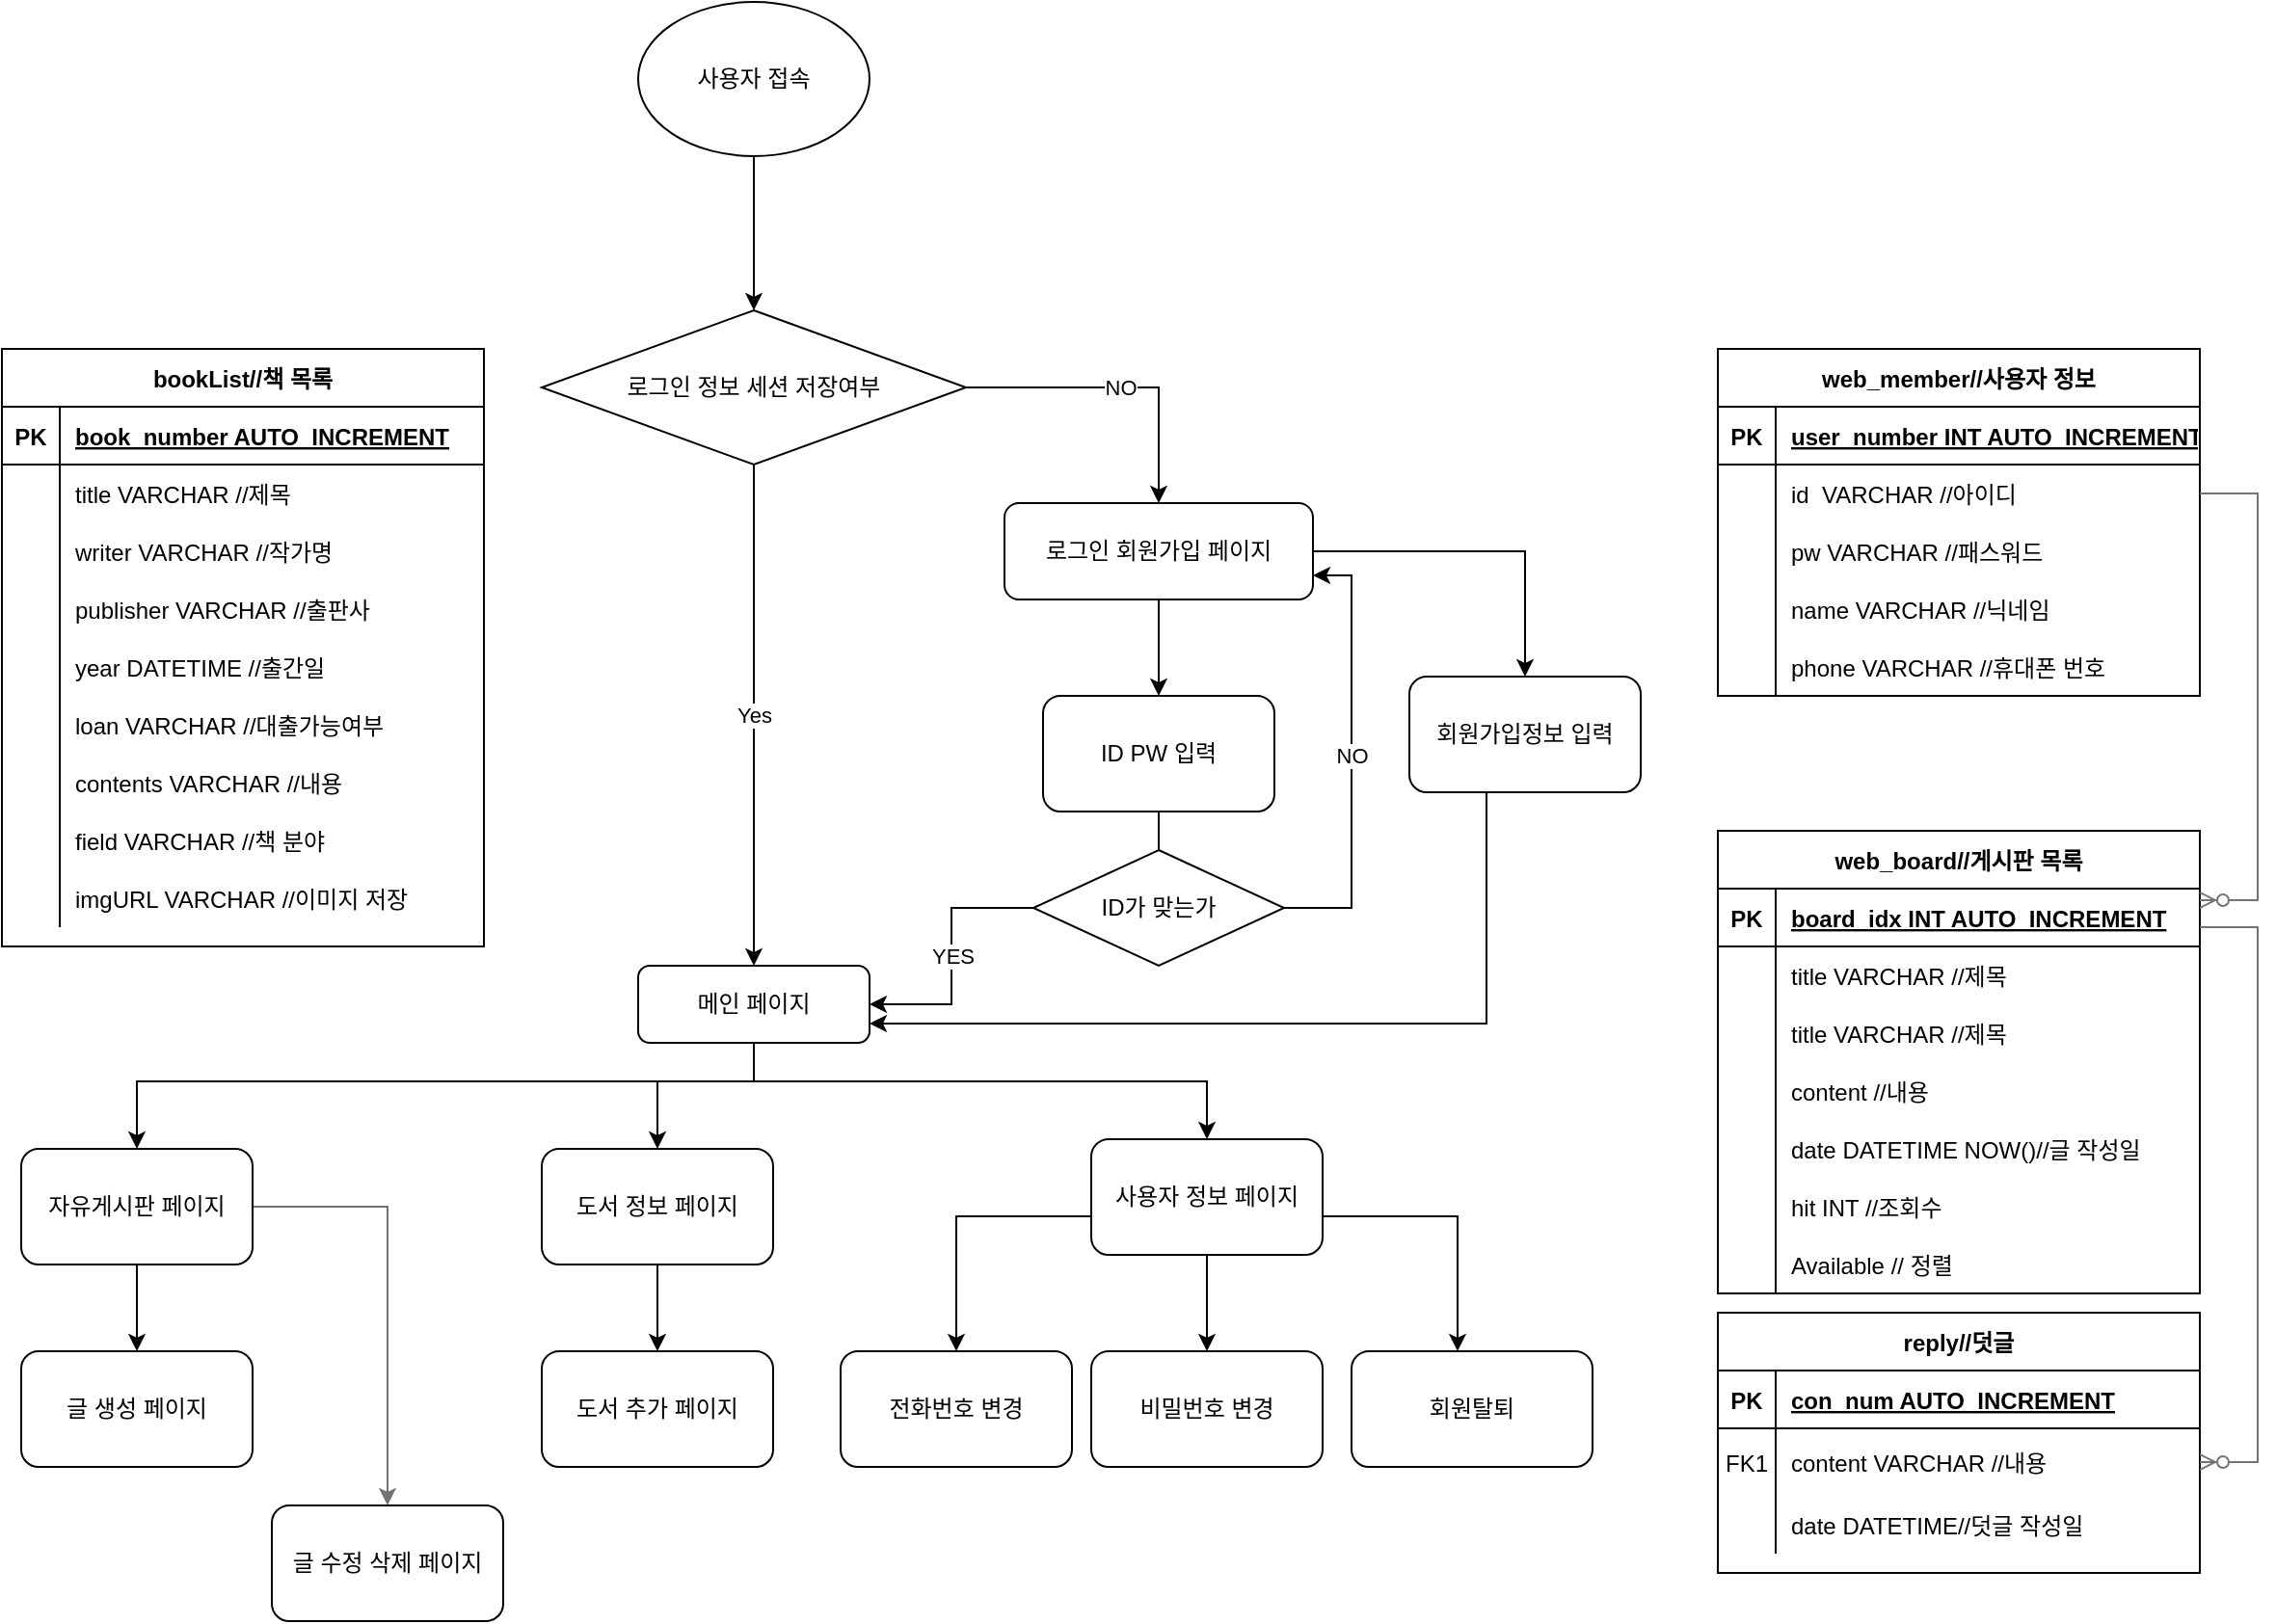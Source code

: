 <mxfile version="15.7.3" type="github">
  <diagram id="R2lEEEUBdFMjLlhIrx00" name="Page-1">
    <mxGraphModel dx="2912" dy="2264" grid="1" gridSize="10" guides="1" tooltips="1" connect="1" arrows="1" fold="1" page="1" pageScale="1" pageWidth="850" pageHeight="1100" math="0" shadow="0" extFonts="Permanent Marker^https://fonts.googleapis.com/css?family=Permanent+Marker">
      <root>
        <mxCell id="0" />
        <mxCell id="1" parent="0" />
        <mxCell id="C-vyLk0tnHw3VtMMgP7b-2" value="reply//덧글" style="shape=table;startSize=30;container=1;collapsible=1;childLayout=tableLayout;fixedRows=1;rowLines=0;fontStyle=1;align=center;resizeLast=1;" parent="1" vertex="1">
          <mxGeometry x="500" y="150" width="250" height="135" as="geometry" />
        </mxCell>
        <mxCell id="C-vyLk0tnHw3VtMMgP7b-3" value="" style="shape=partialRectangle;collapsible=0;dropTarget=0;pointerEvents=0;fillColor=none;points=[[0,0.5],[1,0.5]];portConstraint=eastwest;top=0;left=0;right=0;bottom=1;" parent="C-vyLk0tnHw3VtMMgP7b-2" vertex="1">
          <mxGeometry y="30" width="250" height="30" as="geometry" />
        </mxCell>
        <mxCell id="C-vyLk0tnHw3VtMMgP7b-4" value="PK" style="shape=partialRectangle;overflow=hidden;connectable=0;fillColor=none;top=0;left=0;bottom=0;right=0;fontStyle=1;" parent="C-vyLk0tnHw3VtMMgP7b-3" vertex="1">
          <mxGeometry width="30" height="30" as="geometry">
            <mxRectangle width="30" height="30" as="alternateBounds" />
          </mxGeometry>
        </mxCell>
        <mxCell id="C-vyLk0tnHw3VtMMgP7b-5" value="con_num AUTO_INCREMENT" style="shape=partialRectangle;overflow=hidden;connectable=0;fillColor=none;top=0;left=0;bottom=0;right=0;align=left;spacingLeft=6;fontStyle=5;" parent="C-vyLk0tnHw3VtMMgP7b-3" vertex="1">
          <mxGeometry x="30" width="220" height="30" as="geometry">
            <mxRectangle width="220" height="30" as="alternateBounds" />
          </mxGeometry>
        </mxCell>
        <mxCell id="C-vyLk0tnHw3VtMMgP7b-6" value="" style="shape=partialRectangle;collapsible=0;dropTarget=0;pointerEvents=0;fillColor=none;points=[[0,0.5],[1,0.5]];portConstraint=eastwest;top=0;left=0;right=0;bottom=0;" parent="C-vyLk0tnHw3VtMMgP7b-2" vertex="1">
          <mxGeometry y="60" width="250" height="35" as="geometry" />
        </mxCell>
        <mxCell id="C-vyLk0tnHw3VtMMgP7b-7" value="FK1" style="shape=partialRectangle;overflow=hidden;connectable=0;fillColor=none;top=0;left=0;bottom=0;right=0;" parent="C-vyLk0tnHw3VtMMgP7b-6" vertex="1">
          <mxGeometry width="30" height="35" as="geometry">
            <mxRectangle width="30" height="35" as="alternateBounds" />
          </mxGeometry>
        </mxCell>
        <mxCell id="C-vyLk0tnHw3VtMMgP7b-8" value="content VARCHAR //내용" style="shape=partialRectangle;overflow=hidden;connectable=0;fillColor=none;top=0;left=0;bottom=0;right=0;align=left;spacingLeft=6;" parent="C-vyLk0tnHw3VtMMgP7b-6" vertex="1">
          <mxGeometry x="30" width="220" height="35" as="geometry">
            <mxRectangle width="220" height="35" as="alternateBounds" />
          </mxGeometry>
        </mxCell>
        <mxCell id="C-vyLk0tnHw3VtMMgP7b-9" value="" style="shape=partialRectangle;collapsible=0;dropTarget=0;pointerEvents=0;fillColor=none;points=[[0,0.5],[1,0.5]];portConstraint=eastwest;top=0;left=0;right=0;bottom=0;" parent="C-vyLk0tnHw3VtMMgP7b-2" vertex="1">
          <mxGeometry y="95" width="250" height="30" as="geometry" />
        </mxCell>
        <mxCell id="C-vyLk0tnHw3VtMMgP7b-10" value="" style="shape=partialRectangle;overflow=hidden;connectable=0;fillColor=none;top=0;left=0;bottom=0;right=0;" parent="C-vyLk0tnHw3VtMMgP7b-9" vertex="1">
          <mxGeometry width="30" height="30" as="geometry">
            <mxRectangle width="30" height="30" as="alternateBounds" />
          </mxGeometry>
        </mxCell>
        <mxCell id="C-vyLk0tnHw3VtMMgP7b-11" value="date DATETIME//덧글 작성일" style="shape=partialRectangle;overflow=hidden;connectable=0;fillColor=none;top=0;left=0;bottom=0;right=0;align=left;spacingLeft=6;" parent="C-vyLk0tnHw3VtMMgP7b-9" vertex="1">
          <mxGeometry x="30" width="220" height="30" as="geometry">
            <mxRectangle width="220" height="30" as="alternateBounds" />
          </mxGeometry>
        </mxCell>
        <mxCell id="C-vyLk0tnHw3VtMMgP7b-13" value="web_member//사용자 정보" style="shape=table;startSize=30;container=1;collapsible=1;childLayout=tableLayout;fixedRows=1;rowLines=0;fontStyle=1;align=center;resizeLast=1;" parent="1" vertex="1">
          <mxGeometry x="500" y="-350" width="250" height="180" as="geometry" />
        </mxCell>
        <mxCell id="C-vyLk0tnHw3VtMMgP7b-14" value="" style="shape=partialRectangle;collapsible=0;dropTarget=0;pointerEvents=0;fillColor=none;points=[[0,0.5],[1,0.5]];portConstraint=eastwest;top=0;left=0;right=0;bottom=1;" parent="C-vyLk0tnHw3VtMMgP7b-13" vertex="1">
          <mxGeometry y="30" width="250" height="30" as="geometry" />
        </mxCell>
        <mxCell id="C-vyLk0tnHw3VtMMgP7b-15" value="PK" style="shape=partialRectangle;overflow=hidden;connectable=0;fillColor=none;top=0;left=0;bottom=0;right=0;fontStyle=1;" parent="C-vyLk0tnHw3VtMMgP7b-14" vertex="1">
          <mxGeometry width="30" height="30" as="geometry">
            <mxRectangle width="30" height="30" as="alternateBounds" />
          </mxGeometry>
        </mxCell>
        <mxCell id="C-vyLk0tnHw3VtMMgP7b-16" value="user_number INT AUTO_INCREMENT" style="shape=partialRectangle;overflow=hidden;connectable=0;fillColor=none;top=0;left=0;bottom=0;right=0;align=left;spacingLeft=6;fontStyle=5;" parent="C-vyLk0tnHw3VtMMgP7b-14" vertex="1">
          <mxGeometry x="30" width="220" height="30" as="geometry">
            <mxRectangle width="220" height="30" as="alternateBounds" />
          </mxGeometry>
        </mxCell>
        <mxCell id="C-vyLk0tnHw3VtMMgP7b-17" value="" style="shape=partialRectangle;collapsible=0;dropTarget=0;pointerEvents=0;fillColor=none;points=[[0,0.5],[1,0.5]];portConstraint=eastwest;top=0;left=0;right=0;bottom=0;" parent="C-vyLk0tnHw3VtMMgP7b-13" vertex="1">
          <mxGeometry y="60" width="250" height="30" as="geometry" />
        </mxCell>
        <mxCell id="C-vyLk0tnHw3VtMMgP7b-18" value="" style="shape=partialRectangle;overflow=hidden;connectable=0;fillColor=none;top=0;left=0;bottom=0;right=0;" parent="C-vyLk0tnHw3VtMMgP7b-17" vertex="1">
          <mxGeometry width="30" height="30" as="geometry">
            <mxRectangle width="30" height="30" as="alternateBounds" />
          </mxGeometry>
        </mxCell>
        <mxCell id="C-vyLk0tnHw3VtMMgP7b-19" value="id  VARCHAR //아이디" style="shape=partialRectangle;overflow=hidden;connectable=0;fillColor=none;top=0;left=0;bottom=0;right=0;align=left;spacingLeft=6;" parent="C-vyLk0tnHw3VtMMgP7b-17" vertex="1">
          <mxGeometry x="30" width="220" height="30" as="geometry">
            <mxRectangle width="220" height="30" as="alternateBounds" />
          </mxGeometry>
        </mxCell>
        <mxCell id="C-vyLk0tnHw3VtMMgP7b-20" value="" style="shape=partialRectangle;collapsible=0;dropTarget=0;pointerEvents=0;fillColor=none;points=[[0,0.5],[1,0.5]];portConstraint=eastwest;top=0;left=0;right=0;bottom=0;" parent="C-vyLk0tnHw3VtMMgP7b-13" vertex="1">
          <mxGeometry y="90" width="250" height="30" as="geometry" />
        </mxCell>
        <mxCell id="C-vyLk0tnHw3VtMMgP7b-21" value="" style="shape=partialRectangle;overflow=hidden;connectable=0;fillColor=none;top=0;left=0;bottom=0;right=0;" parent="C-vyLk0tnHw3VtMMgP7b-20" vertex="1">
          <mxGeometry width="30" height="30" as="geometry">
            <mxRectangle width="30" height="30" as="alternateBounds" />
          </mxGeometry>
        </mxCell>
        <mxCell id="C-vyLk0tnHw3VtMMgP7b-22" value="pw VARCHAR //패스워드" style="shape=partialRectangle;overflow=hidden;connectable=0;fillColor=none;top=0;left=0;bottom=0;right=0;align=left;spacingLeft=6;" parent="C-vyLk0tnHw3VtMMgP7b-20" vertex="1">
          <mxGeometry x="30" width="220" height="30" as="geometry">
            <mxRectangle width="220" height="30" as="alternateBounds" />
          </mxGeometry>
        </mxCell>
        <mxCell id="sw15iH2NUpxJOWpQ1w6c-12" value="" style="shape=partialRectangle;collapsible=0;dropTarget=0;pointerEvents=0;fillColor=none;top=0;left=0;bottom=0;right=0;points=[[0,0.5],[1,0.5]];portConstraint=eastwest;" vertex="1" parent="C-vyLk0tnHw3VtMMgP7b-13">
          <mxGeometry y="120" width="250" height="30" as="geometry" />
        </mxCell>
        <mxCell id="sw15iH2NUpxJOWpQ1w6c-13" value="" style="shape=partialRectangle;connectable=0;fillColor=none;top=0;left=0;bottom=0;right=0;fontStyle=0;overflow=hidden;" vertex="1" parent="sw15iH2NUpxJOWpQ1w6c-12">
          <mxGeometry width="30" height="30" as="geometry">
            <mxRectangle width="30" height="30" as="alternateBounds" />
          </mxGeometry>
        </mxCell>
        <mxCell id="sw15iH2NUpxJOWpQ1w6c-14" value="name VARCHAR //닉네임" style="shape=partialRectangle;connectable=0;fillColor=none;top=0;left=0;bottom=0;right=0;align=left;spacingLeft=6;fontStyle=0;overflow=hidden;" vertex="1" parent="sw15iH2NUpxJOWpQ1w6c-12">
          <mxGeometry x="30" width="220" height="30" as="geometry">
            <mxRectangle width="220" height="30" as="alternateBounds" />
          </mxGeometry>
        </mxCell>
        <mxCell id="sw15iH2NUpxJOWpQ1w6c-15" value="" style="shape=partialRectangle;collapsible=0;dropTarget=0;pointerEvents=0;fillColor=none;top=0;left=0;bottom=0;right=0;points=[[0,0.5],[1,0.5]];portConstraint=eastwest;" vertex="1" parent="C-vyLk0tnHw3VtMMgP7b-13">
          <mxGeometry y="150" width="250" height="30" as="geometry" />
        </mxCell>
        <mxCell id="sw15iH2NUpxJOWpQ1w6c-16" value="" style="shape=partialRectangle;connectable=0;fillColor=none;top=0;left=0;bottom=0;right=0;editable=1;overflow=hidden;" vertex="1" parent="sw15iH2NUpxJOWpQ1w6c-15">
          <mxGeometry width="30" height="30" as="geometry">
            <mxRectangle width="30" height="30" as="alternateBounds" />
          </mxGeometry>
        </mxCell>
        <mxCell id="sw15iH2NUpxJOWpQ1w6c-17" value="phone VARCHAR //휴대폰 번호" style="shape=partialRectangle;connectable=0;fillColor=none;top=0;left=0;bottom=0;right=0;align=left;spacingLeft=6;overflow=hidden;" vertex="1" parent="sw15iH2NUpxJOWpQ1w6c-15">
          <mxGeometry x="30" width="220" height="30" as="geometry">
            <mxRectangle width="220" height="30" as="alternateBounds" />
          </mxGeometry>
        </mxCell>
        <mxCell id="C-vyLk0tnHw3VtMMgP7b-23" value="bookList//책 목록" style="shape=table;startSize=30;container=1;collapsible=1;childLayout=tableLayout;fixedRows=1;rowLines=0;fontStyle=1;align=center;resizeLast=1;" parent="1" vertex="1">
          <mxGeometry x="-390" y="-350" width="250" height="310" as="geometry" />
        </mxCell>
        <mxCell id="C-vyLk0tnHw3VtMMgP7b-24" value="" style="shape=partialRectangle;collapsible=0;dropTarget=0;pointerEvents=0;fillColor=none;points=[[0,0.5],[1,0.5]];portConstraint=eastwest;top=0;left=0;right=0;bottom=1;" parent="C-vyLk0tnHw3VtMMgP7b-23" vertex="1">
          <mxGeometry y="30" width="250" height="30" as="geometry" />
        </mxCell>
        <mxCell id="C-vyLk0tnHw3VtMMgP7b-25" value="PK" style="shape=partialRectangle;overflow=hidden;connectable=0;fillColor=none;top=0;left=0;bottom=0;right=0;fontStyle=1;" parent="C-vyLk0tnHw3VtMMgP7b-24" vertex="1">
          <mxGeometry width="30" height="30" as="geometry">
            <mxRectangle width="30" height="30" as="alternateBounds" />
          </mxGeometry>
        </mxCell>
        <mxCell id="C-vyLk0tnHw3VtMMgP7b-26" value="book_number AUTO_INCREMENT" style="shape=partialRectangle;overflow=hidden;connectable=0;fillColor=none;top=0;left=0;bottom=0;right=0;align=left;spacingLeft=6;fontStyle=5;" parent="C-vyLk0tnHw3VtMMgP7b-24" vertex="1">
          <mxGeometry x="30" width="220" height="30" as="geometry">
            <mxRectangle width="220" height="30" as="alternateBounds" />
          </mxGeometry>
        </mxCell>
        <mxCell id="sw15iH2NUpxJOWpQ1w6c-37" value="" style="shape=partialRectangle;collapsible=0;dropTarget=0;pointerEvents=0;fillColor=none;top=0;left=0;bottom=0;right=0;points=[[0,0.5],[1,0.5]];portConstraint=eastwest;" vertex="1" parent="C-vyLk0tnHw3VtMMgP7b-23">
          <mxGeometry y="60" width="250" height="30" as="geometry" />
        </mxCell>
        <mxCell id="sw15iH2NUpxJOWpQ1w6c-38" value="" style="shape=partialRectangle;connectable=0;fillColor=none;top=0;left=0;bottom=0;right=0;editable=1;overflow=hidden;" vertex="1" parent="sw15iH2NUpxJOWpQ1w6c-37">
          <mxGeometry width="30" height="30" as="geometry">
            <mxRectangle width="30" height="30" as="alternateBounds" />
          </mxGeometry>
        </mxCell>
        <mxCell id="sw15iH2NUpxJOWpQ1w6c-39" value="title VARCHAR //제목" style="shape=partialRectangle;connectable=0;fillColor=none;top=0;left=0;bottom=0;right=0;align=left;spacingLeft=6;overflow=hidden;" vertex="1" parent="sw15iH2NUpxJOWpQ1w6c-37">
          <mxGeometry x="30" width="220" height="30" as="geometry">
            <mxRectangle width="220" height="30" as="alternateBounds" />
          </mxGeometry>
        </mxCell>
        <mxCell id="sw15iH2NUpxJOWpQ1w6c-40" value="" style="shape=partialRectangle;collapsible=0;dropTarget=0;pointerEvents=0;fillColor=none;top=0;left=0;bottom=0;right=0;points=[[0,0.5],[1,0.5]];portConstraint=eastwest;" vertex="1" parent="C-vyLk0tnHw3VtMMgP7b-23">
          <mxGeometry y="90" width="250" height="30" as="geometry" />
        </mxCell>
        <mxCell id="sw15iH2NUpxJOWpQ1w6c-41" value="" style="shape=partialRectangle;connectable=0;fillColor=none;top=0;left=0;bottom=0;right=0;editable=1;overflow=hidden;" vertex="1" parent="sw15iH2NUpxJOWpQ1w6c-40">
          <mxGeometry width="30" height="30" as="geometry">
            <mxRectangle width="30" height="30" as="alternateBounds" />
          </mxGeometry>
        </mxCell>
        <mxCell id="sw15iH2NUpxJOWpQ1w6c-42" value="writer VARCHAR //작가명" style="shape=partialRectangle;connectable=0;fillColor=none;top=0;left=0;bottom=0;right=0;align=left;spacingLeft=6;overflow=hidden;" vertex="1" parent="sw15iH2NUpxJOWpQ1w6c-40">
          <mxGeometry x="30" width="220" height="30" as="geometry">
            <mxRectangle width="220" height="30" as="alternateBounds" />
          </mxGeometry>
        </mxCell>
        <mxCell id="sw15iH2NUpxJOWpQ1w6c-43" value="" style="shape=partialRectangle;collapsible=0;dropTarget=0;pointerEvents=0;fillColor=none;top=0;left=0;bottom=0;right=0;points=[[0,0.5],[1,0.5]];portConstraint=eastwest;" vertex="1" parent="C-vyLk0tnHw3VtMMgP7b-23">
          <mxGeometry y="120" width="250" height="30" as="geometry" />
        </mxCell>
        <mxCell id="sw15iH2NUpxJOWpQ1w6c-44" value="" style="shape=partialRectangle;connectable=0;fillColor=none;top=0;left=0;bottom=0;right=0;editable=1;overflow=hidden;" vertex="1" parent="sw15iH2NUpxJOWpQ1w6c-43">
          <mxGeometry width="30" height="30" as="geometry">
            <mxRectangle width="30" height="30" as="alternateBounds" />
          </mxGeometry>
        </mxCell>
        <mxCell id="sw15iH2NUpxJOWpQ1w6c-45" value="publisher VARCHAR //출판사" style="shape=partialRectangle;connectable=0;fillColor=none;top=0;left=0;bottom=0;right=0;align=left;spacingLeft=6;overflow=hidden;" vertex="1" parent="sw15iH2NUpxJOWpQ1w6c-43">
          <mxGeometry x="30" width="220" height="30" as="geometry">
            <mxRectangle width="220" height="30" as="alternateBounds" />
          </mxGeometry>
        </mxCell>
        <mxCell id="sw15iH2NUpxJOWpQ1w6c-55" value="" style="shape=partialRectangle;collapsible=0;dropTarget=0;pointerEvents=0;fillColor=none;top=0;left=0;bottom=0;right=0;points=[[0,0.5],[1,0.5]];portConstraint=eastwest;" vertex="1" parent="C-vyLk0tnHw3VtMMgP7b-23">
          <mxGeometry y="150" width="250" height="30" as="geometry" />
        </mxCell>
        <mxCell id="sw15iH2NUpxJOWpQ1w6c-56" value="" style="shape=partialRectangle;connectable=0;fillColor=none;top=0;left=0;bottom=0;right=0;editable=1;overflow=hidden;" vertex="1" parent="sw15iH2NUpxJOWpQ1w6c-55">
          <mxGeometry width="30" height="30" as="geometry">
            <mxRectangle width="30" height="30" as="alternateBounds" />
          </mxGeometry>
        </mxCell>
        <mxCell id="sw15iH2NUpxJOWpQ1w6c-57" value="year DATETIME //출간일" style="shape=partialRectangle;connectable=0;fillColor=none;top=0;left=0;bottom=0;right=0;align=left;spacingLeft=6;overflow=hidden;" vertex="1" parent="sw15iH2NUpxJOWpQ1w6c-55">
          <mxGeometry x="30" width="220" height="30" as="geometry">
            <mxRectangle width="220" height="30" as="alternateBounds" />
          </mxGeometry>
        </mxCell>
        <mxCell id="sw15iH2NUpxJOWpQ1w6c-46" value="" style="shape=partialRectangle;collapsible=0;dropTarget=0;pointerEvents=0;fillColor=none;top=0;left=0;bottom=0;right=0;points=[[0,0.5],[1,0.5]];portConstraint=eastwest;" vertex="1" parent="C-vyLk0tnHw3VtMMgP7b-23">
          <mxGeometry y="180" width="250" height="30" as="geometry" />
        </mxCell>
        <mxCell id="sw15iH2NUpxJOWpQ1w6c-47" value="" style="shape=partialRectangle;connectable=0;fillColor=none;top=0;left=0;bottom=0;right=0;editable=1;overflow=hidden;" vertex="1" parent="sw15iH2NUpxJOWpQ1w6c-46">
          <mxGeometry width="30" height="30" as="geometry">
            <mxRectangle width="30" height="30" as="alternateBounds" />
          </mxGeometry>
        </mxCell>
        <mxCell id="sw15iH2NUpxJOWpQ1w6c-48" value="loan VARCHAR //대출가능여부" style="shape=partialRectangle;connectable=0;fillColor=none;top=0;left=0;bottom=0;right=0;align=left;spacingLeft=6;overflow=hidden;" vertex="1" parent="sw15iH2NUpxJOWpQ1w6c-46">
          <mxGeometry x="30" width="220" height="30" as="geometry">
            <mxRectangle width="220" height="30" as="alternateBounds" />
          </mxGeometry>
        </mxCell>
        <mxCell id="sw15iH2NUpxJOWpQ1w6c-52" value="" style="shape=partialRectangle;collapsible=0;dropTarget=0;pointerEvents=0;fillColor=none;top=0;left=0;bottom=0;right=0;points=[[0,0.5],[1,0.5]];portConstraint=eastwest;" vertex="1" parent="C-vyLk0tnHw3VtMMgP7b-23">
          <mxGeometry y="210" width="250" height="30" as="geometry" />
        </mxCell>
        <mxCell id="sw15iH2NUpxJOWpQ1w6c-53" value="" style="shape=partialRectangle;connectable=0;fillColor=none;top=0;left=0;bottom=0;right=0;editable=1;overflow=hidden;" vertex="1" parent="sw15iH2NUpxJOWpQ1w6c-52">
          <mxGeometry width="30" height="30" as="geometry">
            <mxRectangle width="30" height="30" as="alternateBounds" />
          </mxGeometry>
        </mxCell>
        <mxCell id="sw15iH2NUpxJOWpQ1w6c-54" value="contents VARCHAR //내용" style="shape=partialRectangle;connectable=0;fillColor=none;top=0;left=0;bottom=0;right=0;align=left;spacingLeft=6;overflow=hidden;" vertex="1" parent="sw15iH2NUpxJOWpQ1w6c-52">
          <mxGeometry x="30" width="220" height="30" as="geometry">
            <mxRectangle width="220" height="30" as="alternateBounds" />
          </mxGeometry>
        </mxCell>
        <mxCell id="sw15iH2NUpxJOWpQ1w6c-49" value="" style="shape=partialRectangle;collapsible=0;dropTarget=0;pointerEvents=0;fillColor=none;top=0;left=0;bottom=0;right=0;points=[[0,0.5],[1,0.5]];portConstraint=eastwest;" vertex="1" parent="C-vyLk0tnHw3VtMMgP7b-23">
          <mxGeometry y="240" width="250" height="30" as="geometry" />
        </mxCell>
        <mxCell id="sw15iH2NUpxJOWpQ1w6c-50" value="" style="shape=partialRectangle;connectable=0;fillColor=none;top=0;left=0;bottom=0;right=0;editable=1;overflow=hidden;" vertex="1" parent="sw15iH2NUpxJOWpQ1w6c-49">
          <mxGeometry width="30" height="30" as="geometry">
            <mxRectangle width="30" height="30" as="alternateBounds" />
          </mxGeometry>
        </mxCell>
        <mxCell id="sw15iH2NUpxJOWpQ1w6c-51" value="field VARCHAR //책 분야" style="shape=partialRectangle;connectable=0;fillColor=none;top=0;left=0;bottom=0;right=0;align=left;spacingLeft=6;overflow=hidden;" vertex="1" parent="sw15iH2NUpxJOWpQ1w6c-49">
          <mxGeometry x="30" width="220" height="30" as="geometry">
            <mxRectangle width="220" height="30" as="alternateBounds" />
          </mxGeometry>
        </mxCell>
        <mxCell id="C-vyLk0tnHw3VtMMgP7b-27" value="" style="shape=partialRectangle;collapsible=0;dropTarget=0;pointerEvents=0;fillColor=none;points=[[0,0.5],[1,0.5]];portConstraint=eastwest;top=0;left=0;right=0;bottom=0;" parent="C-vyLk0tnHw3VtMMgP7b-23" vertex="1">
          <mxGeometry y="270" width="250" height="30" as="geometry" />
        </mxCell>
        <mxCell id="C-vyLk0tnHw3VtMMgP7b-28" value="" style="shape=partialRectangle;overflow=hidden;connectable=0;fillColor=none;top=0;left=0;bottom=0;right=0;" parent="C-vyLk0tnHw3VtMMgP7b-27" vertex="1">
          <mxGeometry width="30" height="30" as="geometry">
            <mxRectangle width="30" height="30" as="alternateBounds" />
          </mxGeometry>
        </mxCell>
        <mxCell id="C-vyLk0tnHw3VtMMgP7b-29" value="imgURL VARCHAR //이미지 저장" style="shape=partialRectangle;overflow=hidden;connectable=0;fillColor=none;top=0;left=0;bottom=0;right=0;align=left;spacingLeft=6;" parent="C-vyLk0tnHw3VtMMgP7b-27" vertex="1">
          <mxGeometry x="30" width="220" height="30" as="geometry">
            <mxRectangle width="220" height="30" as="alternateBounds" />
          </mxGeometry>
        </mxCell>
        <mxCell id="593IO5QAJuJzDbp2Qspe-1" value="web_board//게시판 목록" style="shape=table;startSize=30;container=1;collapsible=1;childLayout=tableLayout;fixedRows=1;rowLines=0;fontStyle=1;align=center;resizeLast=1;" parent="1" vertex="1">
          <mxGeometry x="500" y="-100" width="250" height="240" as="geometry" />
        </mxCell>
        <mxCell id="593IO5QAJuJzDbp2Qspe-2" value="" style="shape=partialRectangle;collapsible=0;dropTarget=0;pointerEvents=0;fillColor=none;points=[[0,0.5],[1,0.5]];portConstraint=eastwest;top=0;left=0;right=0;bottom=1;" parent="593IO5QAJuJzDbp2Qspe-1" vertex="1">
          <mxGeometry y="30" width="250" height="30" as="geometry" />
        </mxCell>
        <mxCell id="593IO5QAJuJzDbp2Qspe-3" value="PK" style="shape=partialRectangle;overflow=hidden;connectable=0;fillColor=none;top=0;left=0;bottom=0;right=0;fontStyle=1;" parent="593IO5QAJuJzDbp2Qspe-2" vertex="1">
          <mxGeometry width="30" height="30" as="geometry">
            <mxRectangle width="30" height="30" as="alternateBounds" />
          </mxGeometry>
        </mxCell>
        <mxCell id="593IO5QAJuJzDbp2Qspe-4" value="board_idx INT AUTO_INCREMENT" style="shape=partialRectangle;overflow=hidden;connectable=0;fillColor=none;top=0;left=0;bottom=0;right=0;align=left;spacingLeft=6;fontStyle=5;" parent="593IO5QAJuJzDbp2Qspe-2" vertex="1">
          <mxGeometry x="30" width="220" height="30" as="geometry">
            <mxRectangle width="220" height="30" as="alternateBounds" />
          </mxGeometry>
        </mxCell>
        <mxCell id="593IO5QAJuJzDbp2Qspe-5" value="" style="shape=partialRectangle;collapsible=0;dropTarget=0;pointerEvents=0;fillColor=none;points=[[0,0.5],[1,0.5]];portConstraint=eastwest;top=0;left=0;right=0;bottom=0;" parent="593IO5QAJuJzDbp2Qspe-1" vertex="1">
          <mxGeometry y="60" width="250" height="30" as="geometry" />
        </mxCell>
        <mxCell id="593IO5QAJuJzDbp2Qspe-6" value="" style="shape=partialRectangle;overflow=hidden;connectable=0;fillColor=none;top=0;left=0;bottom=0;right=0;" parent="593IO5QAJuJzDbp2Qspe-5" vertex="1">
          <mxGeometry width="30" height="30" as="geometry">
            <mxRectangle width="30" height="30" as="alternateBounds" />
          </mxGeometry>
        </mxCell>
        <mxCell id="593IO5QAJuJzDbp2Qspe-7" value="title VARCHAR //제목" style="shape=partialRectangle;overflow=hidden;connectable=0;fillColor=none;top=0;left=0;bottom=0;right=0;align=left;spacingLeft=6;" parent="593IO5QAJuJzDbp2Qspe-5" vertex="1">
          <mxGeometry x="30" width="220" height="30" as="geometry">
            <mxRectangle width="220" height="30" as="alternateBounds" />
          </mxGeometry>
        </mxCell>
        <mxCell id="sw15iH2NUpxJOWpQ1w6c-32" value="" style="shape=partialRectangle;collapsible=0;dropTarget=0;pointerEvents=0;fillColor=none;points=[[0,0.5],[1,0.5]];portConstraint=eastwest;top=0;left=0;right=0;bottom=0;" vertex="1" parent="593IO5QAJuJzDbp2Qspe-1">
          <mxGeometry y="90" width="250" height="30" as="geometry" />
        </mxCell>
        <mxCell id="sw15iH2NUpxJOWpQ1w6c-33" value="" style="shape=partialRectangle;overflow=hidden;connectable=0;fillColor=none;top=0;left=0;bottom=0;right=0;" vertex="1" parent="sw15iH2NUpxJOWpQ1w6c-32">
          <mxGeometry width="30" height="30" as="geometry">
            <mxRectangle width="30" height="30" as="alternateBounds" />
          </mxGeometry>
        </mxCell>
        <mxCell id="sw15iH2NUpxJOWpQ1w6c-34" value="title VARCHAR //제목" style="shape=partialRectangle;overflow=hidden;connectable=0;fillColor=none;top=0;left=0;bottom=0;right=0;align=left;spacingLeft=6;" vertex="1" parent="sw15iH2NUpxJOWpQ1w6c-32">
          <mxGeometry x="30" width="220" height="30" as="geometry">
            <mxRectangle width="220" height="30" as="alternateBounds" />
          </mxGeometry>
        </mxCell>
        <mxCell id="sw15iH2NUpxJOWpQ1w6c-19" value="" style="shape=partialRectangle;collapsible=0;dropTarget=0;pointerEvents=0;fillColor=none;top=0;left=0;bottom=0;right=0;points=[[0,0.5],[1,0.5]];portConstraint=eastwest;" vertex="1" parent="593IO5QAJuJzDbp2Qspe-1">
          <mxGeometry y="120" width="250" height="30" as="geometry" />
        </mxCell>
        <mxCell id="sw15iH2NUpxJOWpQ1w6c-20" value="" style="shape=partialRectangle;connectable=0;fillColor=none;top=0;left=0;bottom=0;right=0;fontStyle=0;overflow=hidden;" vertex="1" parent="sw15iH2NUpxJOWpQ1w6c-19">
          <mxGeometry width="30" height="30" as="geometry">
            <mxRectangle width="30" height="30" as="alternateBounds" />
          </mxGeometry>
        </mxCell>
        <mxCell id="sw15iH2NUpxJOWpQ1w6c-21" value="content //내용" style="shape=partialRectangle;connectable=0;fillColor=none;top=0;left=0;bottom=0;right=0;align=left;spacingLeft=6;fontStyle=0;overflow=hidden;" vertex="1" parent="sw15iH2NUpxJOWpQ1w6c-19">
          <mxGeometry x="30" width="220" height="30" as="geometry">
            <mxRectangle width="220" height="30" as="alternateBounds" />
          </mxGeometry>
        </mxCell>
        <mxCell id="sw15iH2NUpxJOWpQ1w6c-22" value="" style="shape=partialRectangle;collapsible=0;dropTarget=0;pointerEvents=0;fillColor=none;top=0;left=0;bottom=0;right=0;points=[[0,0.5],[1,0.5]];portConstraint=eastwest;" vertex="1" parent="593IO5QAJuJzDbp2Qspe-1">
          <mxGeometry y="150" width="250" height="30" as="geometry" />
        </mxCell>
        <mxCell id="sw15iH2NUpxJOWpQ1w6c-23" value="" style="shape=partialRectangle;connectable=0;fillColor=none;top=0;left=0;bottom=0;right=0;fontStyle=0;overflow=hidden;" vertex="1" parent="sw15iH2NUpxJOWpQ1w6c-22">
          <mxGeometry width="30" height="30" as="geometry">
            <mxRectangle width="30" height="30" as="alternateBounds" />
          </mxGeometry>
        </mxCell>
        <mxCell id="sw15iH2NUpxJOWpQ1w6c-24" value="date DATETIME NOW()//글 작성일" style="shape=partialRectangle;connectable=0;fillColor=none;top=0;left=0;bottom=0;right=0;align=left;spacingLeft=6;fontStyle=0;overflow=hidden;" vertex="1" parent="sw15iH2NUpxJOWpQ1w6c-22">
          <mxGeometry x="30" width="220" height="30" as="geometry">
            <mxRectangle width="220" height="30" as="alternateBounds" />
          </mxGeometry>
        </mxCell>
        <mxCell id="sw15iH2NUpxJOWpQ1w6c-25" value="" style="shape=partialRectangle;collapsible=0;dropTarget=0;pointerEvents=0;fillColor=none;top=0;left=0;bottom=0;right=0;points=[[0,0.5],[1,0.5]];portConstraint=eastwest;" vertex="1" parent="593IO5QAJuJzDbp2Qspe-1">
          <mxGeometry y="180" width="250" height="30" as="geometry" />
        </mxCell>
        <mxCell id="sw15iH2NUpxJOWpQ1w6c-26" value="" style="shape=partialRectangle;connectable=0;fillColor=none;top=0;left=0;bottom=0;right=0;fontStyle=0;overflow=hidden;" vertex="1" parent="sw15iH2NUpxJOWpQ1w6c-25">
          <mxGeometry width="30" height="30" as="geometry">
            <mxRectangle width="30" height="30" as="alternateBounds" />
          </mxGeometry>
        </mxCell>
        <mxCell id="sw15iH2NUpxJOWpQ1w6c-27" value="hit INT //조회수" style="shape=partialRectangle;connectable=0;fillColor=none;top=0;left=0;bottom=0;right=0;align=left;spacingLeft=6;fontStyle=0;overflow=hidden;" vertex="1" parent="sw15iH2NUpxJOWpQ1w6c-25">
          <mxGeometry x="30" width="220" height="30" as="geometry">
            <mxRectangle width="220" height="30" as="alternateBounds" />
          </mxGeometry>
        </mxCell>
        <mxCell id="sw15iH2NUpxJOWpQ1w6c-28" value="" style="shape=partialRectangle;collapsible=0;dropTarget=0;pointerEvents=0;fillColor=none;top=0;left=0;bottom=0;right=0;points=[[0,0.5],[1,0.5]];portConstraint=eastwest;" vertex="1" parent="593IO5QAJuJzDbp2Qspe-1">
          <mxGeometry y="210" width="250" height="30" as="geometry" />
        </mxCell>
        <mxCell id="sw15iH2NUpxJOWpQ1w6c-29" value="" style="shape=partialRectangle;connectable=0;fillColor=none;top=0;left=0;bottom=0;right=0;editable=1;overflow=hidden;" vertex="1" parent="sw15iH2NUpxJOWpQ1w6c-28">
          <mxGeometry width="30" height="30" as="geometry">
            <mxRectangle width="30" height="30" as="alternateBounds" />
          </mxGeometry>
        </mxCell>
        <mxCell id="sw15iH2NUpxJOWpQ1w6c-30" value="Available // 정렬" style="shape=partialRectangle;connectable=0;fillColor=none;top=0;left=0;bottom=0;right=0;align=left;spacingLeft=6;overflow=hidden;" vertex="1" parent="sw15iH2NUpxJOWpQ1w6c-28">
          <mxGeometry x="30" width="220" height="30" as="geometry">
            <mxRectangle width="220" height="30" as="alternateBounds" />
          </mxGeometry>
        </mxCell>
        <mxCell id="vsAijufpC6xpnlw_SxsY-5" style="edgeStyle=orthogonalEdgeStyle;rounded=0;orthogonalLoop=1;jettySize=auto;html=1;" parent="1" source="vsAijufpC6xpnlw_SxsY-1" target="vsAijufpC6xpnlw_SxsY-4" edge="1">
          <mxGeometry relative="1" as="geometry" />
        </mxCell>
        <mxCell id="vsAijufpC6xpnlw_SxsY-1" value="사용자 접속" style="ellipse;whiteSpace=wrap;html=1;" parent="1" vertex="1">
          <mxGeometry x="-60" y="-530" width="120" height="80" as="geometry" />
        </mxCell>
        <mxCell id="vsAijufpC6xpnlw_SxsY-16" style="edgeStyle=orthogonalEdgeStyle;rounded=0;orthogonalLoop=1;jettySize=auto;html=1;" parent="1" source="vsAijufpC6xpnlw_SxsY-2" target="vsAijufpC6xpnlw_SxsY-18" edge="1">
          <mxGeometry relative="1" as="geometry">
            <mxPoint x="210" y="-180" as="targetPoint" />
          </mxGeometry>
        </mxCell>
        <mxCell id="vsAijufpC6xpnlw_SxsY-17" style="edgeStyle=orthogonalEdgeStyle;rounded=0;orthogonalLoop=1;jettySize=auto;html=1;" parent="1" source="vsAijufpC6xpnlw_SxsY-2" target="vsAijufpC6xpnlw_SxsY-19" edge="1">
          <mxGeometry relative="1" as="geometry">
            <mxPoint x="380" y="-180" as="targetPoint" />
          </mxGeometry>
        </mxCell>
        <mxCell id="vsAijufpC6xpnlw_SxsY-2" value="로그인 회원가입 페이지" style="rounded=1;whiteSpace=wrap;html=1;" parent="1" vertex="1">
          <mxGeometry x="130" y="-270" width="160" height="50" as="geometry" />
        </mxCell>
        <mxCell id="vsAijufpC6xpnlw_SxsY-7" value="NO" style="edgeStyle=orthogonalEdgeStyle;rounded=0;orthogonalLoop=1;jettySize=auto;html=1;" parent="1" source="vsAijufpC6xpnlw_SxsY-4" target="vsAijufpC6xpnlw_SxsY-2" edge="1">
          <mxGeometry relative="1" as="geometry" />
        </mxCell>
        <mxCell id="vsAijufpC6xpnlw_SxsY-11" value="Yes" style="edgeStyle=orthogonalEdgeStyle;rounded=0;orthogonalLoop=1;jettySize=auto;html=1;" parent="1" source="vsAijufpC6xpnlw_SxsY-4" target="vsAijufpC6xpnlw_SxsY-12" edge="1">
          <mxGeometry relative="1" as="geometry">
            <mxPoint y="-200" as="targetPoint" />
          </mxGeometry>
        </mxCell>
        <mxCell id="vsAijufpC6xpnlw_SxsY-4" value="로그인 정보 세션 저장여부" style="rhombus;whiteSpace=wrap;html=1;" parent="1" vertex="1">
          <mxGeometry x="-110" y="-370" width="220" height="80" as="geometry" />
        </mxCell>
        <mxCell id="vsAijufpC6xpnlw_SxsY-33" style="edgeStyle=orthogonalEdgeStyle;rounded=0;orthogonalLoop=1;jettySize=auto;html=1;" parent="1" source="vsAijufpC6xpnlw_SxsY-12" target="vsAijufpC6xpnlw_SxsY-32" edge="1">
          <mxGeometry relative="1" as="geometry">
            <Array as="points">
              <mxPoint y="30" />
              <mxPoint x="-320" y="30" />
            </Array>
          </mxGeometry>
        </mxCell>
        <mxCell id="vsAijufpC6xpnlw_SxsY-34" style="edgeStyle=orthogonalEdgeStyle;rounded=0;orthogonalLoop=1;jettySize=auto;html=1;" parent="1" source="vsAijufpC6xpnlw_SxsY-12" target="vsAijufpC6xpnlw_SxsY-31" edge="1">
          <mxGeometry relative="1" as="geometry">
            <Array as="points">
              <mxPoint y="30" />
              <mxPoint x="-50" y="30" />
            </Array>
          </mxGeometry>
        </mxCell>
        <mxCell id="vsAijufpC6xpnlw_SxsY-35" style="edgeStyle=orthogonalEdgeStyle;rounded=0;orthogonalLoop=1;jettySize=auto;html=1;entryX=0.5;entryY=0;entryDx=0;entryDy=0;" parent="1" source="vsAijufpC6xpnlw_SxsY-12" target="vsAijufpC6xpnlw_SxsY-30" edge="1">
          <mxGeometry relative="1" as="geometry">
            <Array as="points">
              <mxPoint y="30" />
              <mxPoint x="235" y="30" />
            </Array>
          </mxGeometry>
        </mxCell>
        <mxCell id="vsAijufpC6xpnlw_SxsY-12" value="메인 페이지" style="rounded=1;whiteSpace=wrap;html=1;" parent="1" vertex="1">
          <mxGeometry x="-60" y="-30" width="120" height="40" as="geometry" />
        </mxCell>
        <mxCell id="vsAijufpC6xpnlw_SxsY-18" value="ID PW 입력" style="rounded=1;whiteSpace=wrap;html=1;" parent="1" vertex="1">
          <mxGeometry x="150" y="-170" width="120" height="60" as="geometry" />
        </mxCell>
        <mxCell id="vsAijufpC6xpnlw_SxsY-29" style="edgeStyle=orthogonalEdgeStyle;rounded=0;orthogonalLoop=1;jettySize=auto;html=1;entryX=1;entryY=0.75;entryDx=0;entryDy=0;" parent="1" source="vsAijufpC6xpnlw_SxsY-19" target="vsAijufpC6xpnlw_SxsY-12" edge="1">
          <mxGeometry relative="1" as="geometry">
            <mxPoint x="60" y="-190" as="targetPoint" />
            <Array as="points">
              <mxPoint x="380" />
            </Array>
          </mxGeometry>
        </mxCell>
        <mxCell id="vsAijufpC6xpnlw_SxsY-19" value="회원가입정보 입력" style="rounded=1;whiteSpace=wrap;html=1;" parent="1" vertex="1">
          <mxGeometry x="340" y="-180" width="120" height="60" as="geometry" />
        </mxCell>
        <mxCell id="vsAijufpC6xpnlw_SxsY-39" style="edgeStyle=orthogonalEdgeStyle;rounded=0;orthogonalLoop=1;jettySize=auto;html=1;entryX=0.5;entryY=0;entryDx=0;entryDy=0;" parent="1" source="vsAijufpC6xpnlw_SxsY-30" target="vsAijufpC6xpnlw_SxsY-37" edge="1">
          <mxGeometry relative="1" as="geometry" />
        </mxCell>
        <mxCell id="vsAijufpC6xpnlw_SxsY-40" style="edgeStyle=orthogonalEdgeStyle;rounded=0;orthogonalLoop=1;jettySize=auto;html=1;" parent="1" source="vsAijufpC6xpnlw_SxsY-30" target="vsAijufpC6xpnlw_SxsY-38" edge="1">
          <mxGeometry relative="1" as="geometry">
            <Array as="points">
              <mxPoint x="365" y="100" />
            </Array>
          </mxGeometry>
        </mxCell>
        <mxCell id="vsAijufpC6xpnlw_SxsY-41" style="edgeStyle=orthogonalEdgeStyle;rounded=0;orthogonalLoop=1;jettySize=auto;html=1;" parent="1" source="vsAijufpC6xpnlw_SxsY-30" target="vsAijufpC6xpnlw_SxsY-36" edge="1">
          <mxGeometry relative="1" as="geometry">
            <Array as="points">
              <mxPoint x="105" y="100" />
            </Array>
          </mxGeometry>
        </mxCell>
        <mxCell id="vsAijufpC6xpnlw_SxsY-30" value="사용자 정보 페이지" style="rounded=1;whiteSpace=wrap;html=1;" parent="1" vertex="1">
          <mxGeometry x="175" y="60" width="120" height="60" as="geometry" />
        </mxCell>
        <mxCell id="vsAijufpC6xpnlw_SxsY-44" style="edgeStyle=orthogonalEdgeStyle;rounded=0;orthogonalLoop=1;jettySize=auto;html=1;" parent="1" source="vsAijufpC6xpnlw_SxsY-31" target="vsAijufpC6xpnlw_SxsY-43" edge="1">
          <mxGeometry relative="1" as="geometry" />
        </mxCell>
        <mxCell id="vsAijufpC6xpnlw_SxsY-31" value="도서 정보 페이지" style="rounded=1;whiteSpace=wrap;html=1;" parent="1" vertex="1">
          <mxGeometry x="-110" y="65" width="120" height="60" as="geometry" />
        </mxCell>
        <mxCell id="vsAijufpC6xpnlw_SxsY-46" style="edgeStyle=orthogonalEdgeStyle;rounded=0;orthogonalLoop=1;jettySize=auto;html=1;entryX=0.5;entryY=0;entryDx=0;entryDy=0;" parent="1" source="vsAijufpC6xpnlw_SxsY-32" target="vsAijufpC6xpnlw_SxsY-45" edge="1">
          <mxGeometry relative="1" as="geometry" />
        </mxCell>
        <mxCell id="sw15iH2NUpxJOWpQ1w6c-6" style="edgeStyle=orthogonalEdgeStyle;rounded=0;orthogonalLoop=1;jettySize=auto;html=1;strokeColor=#737373;strokeWidth=1;" edge="1" parent="1" source="vsAijufpC6xpnlw_SxsY-32" target="sw15iH2NUpxJOWpQ1w6c-7">
          <mxGeometry relative="1" as="geometry">
            <mxPoint x="-190" y="230" as="targetPoint" />
          </mxGeometry>
        </mxCell>
        <mxCell id="vsAijufpC6xpnlw_SxsY-32" value="자유게시판 페이지" style="rounded=1;whiteSpace=wrap;html=1;" parent="1" vertex="1">
          <mxGeometry x="-380" y="65" width="120" height="60" as="geometry" />
        </mxCell>
        <mxCell id="vsAijufpC6xpnlw_SxsY-36" value="전화번호 변경" style="rounded=1;whiteSpace=wrap;html=1;" parent="1" vertex="1">
          <mxGeometry x="45" y="170" width="120" height="60" as="geometry" />
        </mxCell>
        <mxCell id="vsAijufpC6xpnlw_SxsY-37" value="비밀번호 변경" style="rounded=1;whiteSpace=wrap;html=1;" parent="1" vertex="1">
          <mxGeometry x="175" y="170" width="120" height="60" as="geometry" />
        </mxCell>
        <mxCell id="vsAijufpC6xpnlw_SxsY-38" value="회원탈퇴" style="rounded=1;whiteSpace=wrap;html=1;" parent="1" vertex="1">
          <mxGeometry x="310" y="170" width="125" height="60" as="geometry" />
        </mxCell>
        <mxCell id="vsAijufpC6xpnlw_SxsY-43" value="도서 추가 페이지" style="rounded=1;whiteSpace=wrap;html=1;" parent="1" vertex="1">
          <mxGeometry x="-110" y="170" width="120" height="60" as="geometry" />
        </mxCell>
        <mxCell id="vsAijufpC6xpnlw_SxsY-45" value="글 생성 페이지" style="rounded=1;whiteSpace=wrap;html=1;" parent="1" vertex="1">
          <mxGeometry x="-380" y="170" width="120" height="60" as="geometry" />
        </mxCell>
        <mxCell id="vsAijufpC6xpnlw_SxsY-49" value="YES" style="edgeStyle=orthogonalEdgeStyle;rounded=0;orthogonalLoop=1;jettySize=auto;html=1;entryX=1;entryY=0.5;entryDx=0;entryDy=0;" parent="1" source="vsAijufpC6xpnlw_SxsY-47" target="vsAijufpC6xpnlw_SxsY-12" edge="1">
          <mxGeometry relative="1" as="geometry" />
        </mxCell>
        <mxCell id="vsAijufpC6xpnlw_SxsY-51" value="NO" style="edgeStyle=orthogonalEdgeStyle;rounded=0;orthogonalLoop=1;jettySize=auto;html=1;entryX=1;entryY=0.75;entryDx=0;entryDy=0;" parent="1" source="vsAijufpC6xpnlw_SxsY-47" target="vsAijufpC6xpnlw_SxsY-2" edge="1">
          <mxGeometry relative="1" as="geometry">
            <Array as="points">
              <mxPoint x="310" y="-60" />
              <mxPoint x="310" y="-232" />
            </Array>
          </mxGeometry>
        </mxCell>
        <mxCell id="vsAijufpC6xpnlw_SxsY-47" value="ID가 맞는가" style="rhombus;whiteSpace=wrap;html=1;" parent="1" vertex="1">
          <mxGeometry x="145" y="-90" width="130" height="60" as="geometry" />
        </mxCell>
        <mxCell id="vsAijufpC6xpnlw_SxsY-48" value="" style="edgeStyle=orthogonalEdgeStyle;rounded=0;orthogonalLoop=1;jettySize=auto;html=1;endArrow=none;entryX=0.5;entryY=0;entryDx=0;entryDy=0;" parent="1" source="vsAijufpC6xpnlw_SxsY-18" target="vsAijufpC6xpnlw_SxsY-47" edge="1">
          <mxGeometry relative="1" as="geometry">
            <mxPoint x="210" y="-110" as="sourcePoint" />
            <mxPoint x="210" y="-90" as="targetPoint" />
            <Array as="points">
              <mxPoint x="210" y="-90" />
              <mxPoint x="210" y="-90" />
            </Array>
          </mxGeometry>
        </mxCell>
        <mxCell id="sw15iH2NUpxJOWpQ1w6c-7" value="글 수정 삭제 페이지" style="rounded=1;whiteSpace=wrap;html=1;" vertex="1" parent="1">
          <mxGeometry x="-250" y="250" width="120" height="60" as="geometry" />
        </mxCell>
        <mxCell id="sw15iH2NUpxJOWpQ1w6c-18" value="" style="edgeStyle=entityRelationEdgeStyle;fontSize=12;html=1;endArrow=ERzeroToMany;endFill=1;rounded=0;strokeColor=#737373;strokeWidth=1;exitX=1;exitY=0.5;exitDx=0;exitDy=0;entryX=1;entryY=0.2;entryDx=0;entryDy=0;entryPerimeter=0;" edge="1" parent="1" source="C-vyLk0tnHw3VtMMgP7b-17" target="593IO5QAJuJzDbp2Qspe-2">
          <mxGeometry width="100" height="100" relative="1" as="geometry">
            <mxPoint x="900" y="-180" as="sourcePoint" />
            <mxPoint x="1000" y="-280" as="targetPoint" />
          </mxGeometry>
        </mxCell>
        <mxCell id="sw15iH2NUpxJOWpQ1w6c-31" value="" style="edgeStyle=entityRelationEdgeStyle;fontSize=12;html=1;endArrow=ERzeroToMany;endFill=1;rounded=0;strokeColor=#737373;strokeWidth=1;entryX=1;entryY=0.5;entryDx=0;entryDy=0;" edge="1" parent="1" target="C-vyLk0tnHw3VtMMgP7b-6">
          <mxGeometry width="100" height="100" relative="1" as="geometry">
            <mxPoint x="750" y="-50" as="sourcePoint" />
            <mxPoint x="850" y="370" as="targetPoint" />
          </mxGeometry>
        </mxCell>
      </root>
    </mxGraphModel>
  </diagram>
</mxfile>
